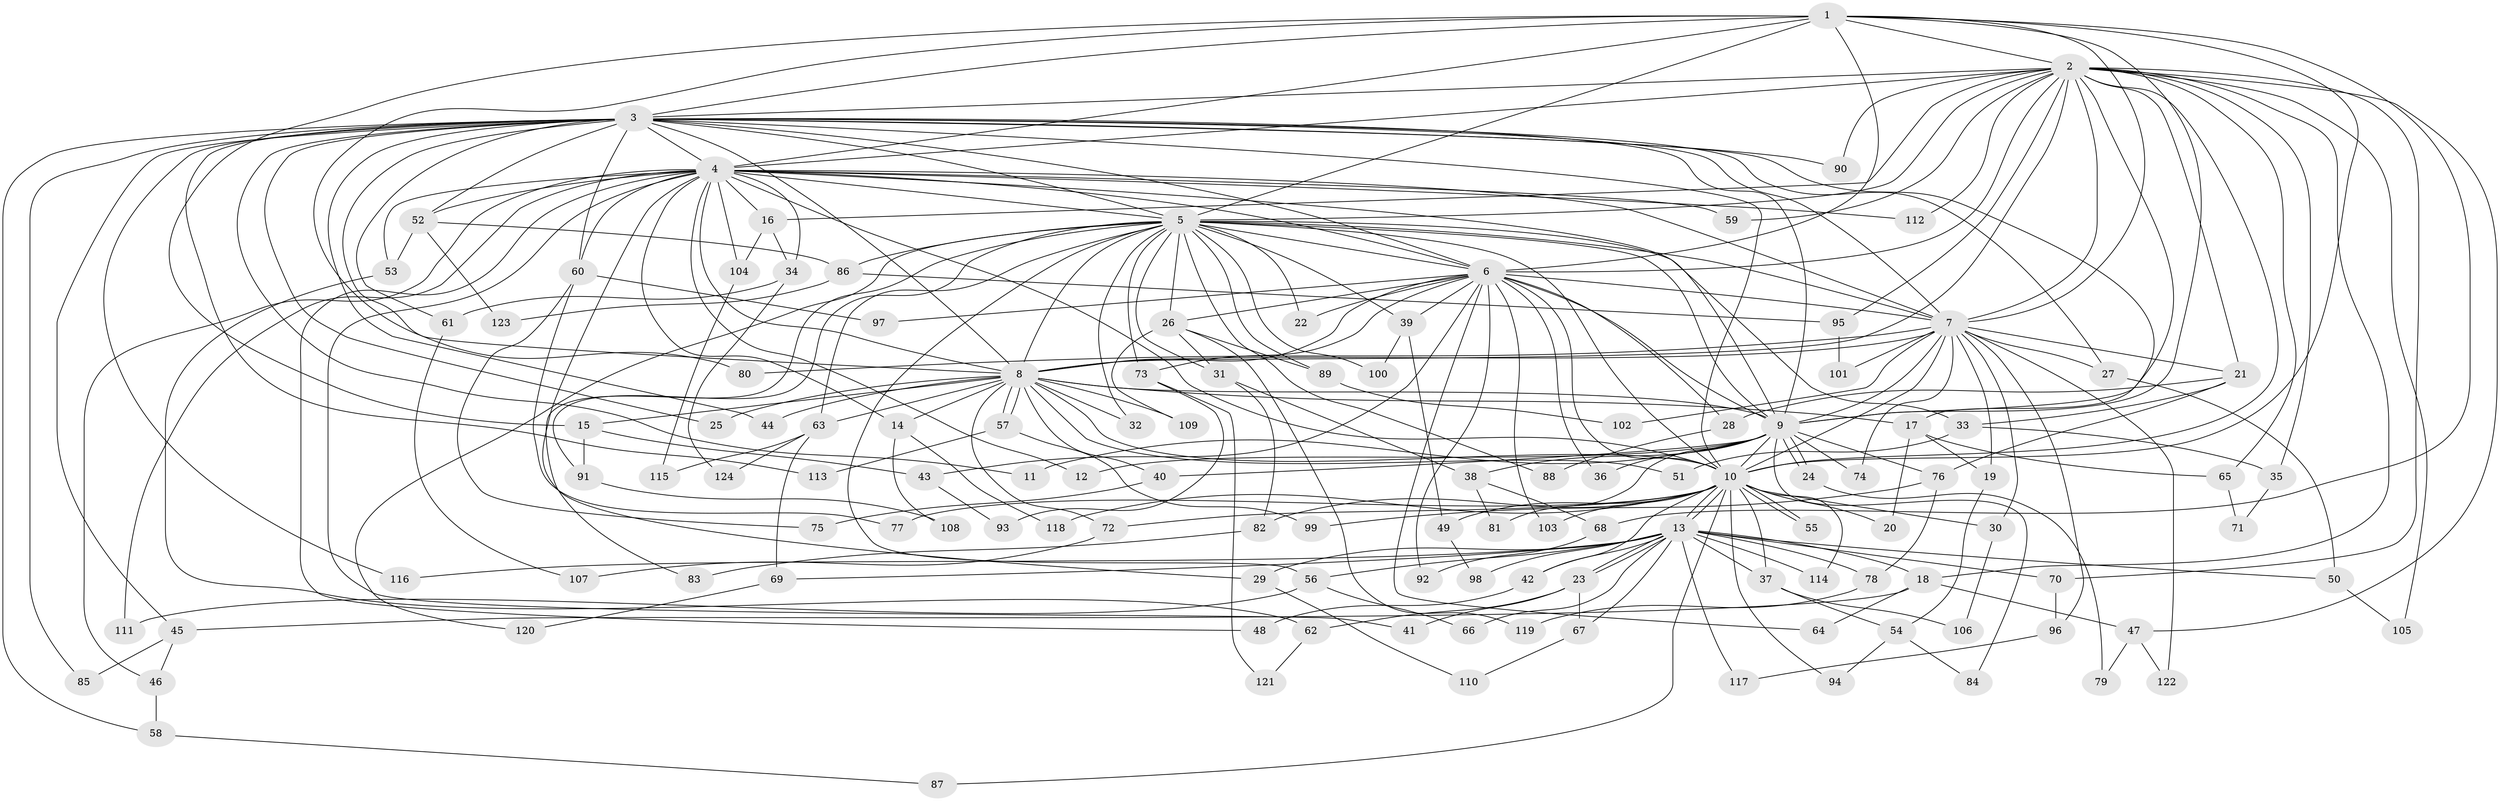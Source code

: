 // Generated by graph-tools (version 1.1) at 2025/10/02/27/25 16:10:59]
// undirected, 124 vertices, 273 edges
graph export_dot {
graph [start="1"]
  node [color=gray90,style=filled];
  1;
  2;
  3;
  4;
  5;
  6;
  7;
  8;
  9;
  10;
  11;
  12;
  13;
  14;
  15;
  16;
  17;
  18;
  19;
  20;
  21;
  22;
  23;
  24;
  25;
  26;
  27;
  28;
  29;
  30;
  31;
  32;
  33;
  34;
  35;
  36;
  37;
  38;
  39;
  40;
  41;
  42;
  43;
  44;
  45;
  46;
  47;
  48;
  49;
  50;
  51;
  52;
  53;
  54;
  55;
  56;
  57;
  58;
  59;
  60;
  61;
  62;
  63;
  64;
  65;
  66;
  67;
  68;
  69;
  70;
  71;
  72;
  73;
  74;
  75;
  76;
  77;
  78;
  79;
  80;
  81;
  82;
  83;
  84;
  85;
  86;
  87;
  88;
  89;
  90;
  91;
  92;
  93;
  94;
  95;
  96;
  97;
  98;
  99;
  100;
  101;
  102;
  103;
  104;
  105;
  106;
  107;
  108;
  109;
  110;
  111;
  112;
  113;
  114;
  115;
  116;
  117;
  118;
  119;
  120;
  121;
  122;
  123;
  124;
  1 -- 2;
  1 -- 3;
  1 -- 4;
  1 -- 5;
  1 -- 6;
  1 -- 7;
  1 -- 8;
  1 -- 9;
  1 -- 10;
  1 -- 15;
  1 -- 68;
  2 -- 3;
  2 -- 4;
  2 -- 5;
  2 -- 6;
  2 -- 7;
  2 -- 8;
  2 -- 9;
  2 -- 10;
  2 -- 16;
  2 -- 18;
  2 -- 21;
  2 -- 35;
  2 -- 47;
  2 -- 59;
  2 -- 65;
  2 -- 70;
  2 -- 90;
  2 -- 95;
  2 -- 105;
  2 -- 112;
  3 -- 4;
  3 -- 5;
  3 -- 6;
  3 -- 7;
  3 -- 8;
  3 -- 9;
  3 -- 10;
  3 -- 11;
  3 -- 17;
  3 -- 25;
  3 -- 27;
  3 -- 44;
  3 -- 45;
  3 -- 52;
  3 -- 58;
  3 -- 60;
  3 -- 61;
  3 -- 80;
  3 -- 85;
  3 -- 90;
  3 -- 113;
  3 -- 116;
  4 -- 5;
  4 -- 6;
  4 -- 7;
  4 -- 8;
  4 -- 9;
  4 -- 10;
  4 -- 12;
  4 -- 14;
  4 -- 16;
  4 -- 29;
  4 -- 34;
  4 -- 41;
  4 -- 46;
  4 -- 48;
  4 -- 52;
  4 -- 53;
  4 -- 59;
  4 -- 60;
  4 -- 104;
  4 -- 111;
  4 -- 112;
  5 -- 6;
  5 -- 7;
  5 -- 8;
  5 -- 9;
  5 -- 10;
  5 -- 22;
  5 -- 26;
  5 -- 31;
  5 -- 32;
  5 -- 33;
  5 -- 39;
  5 -- 56;
  5 -- 63;
  5 -- 73;
  5 -- 83;
  5 -- 86;
  5 -- 88;
  5 -- 89;
  5 -- 91;
  5 -- 100;
  5 -- 120;
  6 -- 7;
  6 -- 8;
  6 -- 9;
  6 -- 10;
  6 -- 22;
  6 -- 26;
  6 -- 28;
  6 -- 36;
  6 -- 39;
  6 -- 43;
  6 -- 64;
  6 -- 73;
  6 -- 92;
  6 -- 97;
  6 -- 103;
  7 -- 8;
  7 -- 9;
  7 -- 10;
  7 -- 19;
  7 -- 21;
  7 -- 27;
  7 -- 30;
  7 -- 74;
  7 -- 80;
  7 -- 96;
  7 -- 101;
  7 -- 102;
  7 -- 122;
  8 -- 9;
  8 -- 10;
  8 -- 14;
  8 -- 15;
  8 -- 17;
  8 -- 25;
  8 -- 32;
  8 -- 40;
  8 -- 44;
  8 -- 51;
  8 -- 57;
  8 -- 57;
  8 -- 63;
  8 -- 72;
  8 -- 109;
  9 -- 10;
  9 -- 11;
  9 -- 12;
  9 -- 24;
  9 -- 24;
  9 -- 36;
  9 -- 38;
  9 -- 40;
  9 -- 74;
  9 -- 76;
  9 -- 81;
  9 -- 84;
  10 -- 13;
  10 -- 13;
  10 -- 20;
  10 -- 30;
  10 -- 37;
  10 -- 42;
  10 -- 49;
  10 -- 55;
  10 -- 55;
  10 -- 72;
  10 -- 77;
  10 -- 82;
  10 -- 87;
  10 -- 94;
  10 -- 103;
  10 -- 114;
  10 -- 118;
  13 -- 18;
  13 -- 23;
  13 -- 23;
  13 -- 29;
  13 -- 37;
  13 -- 42;
  13 -- 50;
  13 -- 56;
  13 -- 66;
  13 -- 67;
  13 -- 69;
  13 -- 70;
  13 -- 78;
  13 -- 98;
  13 -- 114;
  13 -- 116;
  13 -- 117;
  14 -- 108;
  14 -- 118;
  15 -- 43;
  15 -- 91;
  16 -- 34;
  16 -- 104;
  17 -- 19;
  17 -- 20;
  17 -- 65;
  18 -- 45;
  18 -- 47;
  18 -- 64;
  19 -- 54;
  21 -- 28;
  21 -- 33;
  21 -- 76;
  23 -- 41;
  23 -- 62;
  23 -- 67;
  24 -- 79;
  26 -- 31;
  26 -- 89;
  26 -- 109;
  26 -- 119;
  27 -- 50;
  28 -- 88;
  29 -- 110;
  30 -- 106;
  31 -- 38;
  31 -- 82;
  33 -- 35;
  33 -- 51;
  34 -- 61;
  34 -- 124;
  35 -- 71;
  37 -- 54;
  37 -- 106;
  38 -- 68;
  38 -- 81;
  39 -- 49;
  39 -- 100;
  40 -- 75;
  42 -- 48;
  43 -- 93;
  45 -- 46;
  45 -- 85;
  46 -- 58;
  47 -- 79;
  47 -- 122;
  49 -- 98;
  50 -- 105;
  52 -- 53;
  52 -- 86;
  52 -- 123;
  53 -- 62;
  54 -- 84;
  54 -- 94;
  56 -- 66;
  56 -- 111;
  57 -- 99;
  57 -- 113;
  58 -- 87;
  60 -- 75;
  60 -- 77;
  60 -- 97;
  61 -- 107;
  62 -- 121;
  63 -- 69;
  63 -- 115;
  63 -- 124;
  65 -- 71;
  67 -- 110;
  68 -- 92;
  69 -- 120;
  70 -- 96;
  72 -- 107;
  73 -- 93;
  73 -- 121;
  76 -- 78;
  76 -- 99;
  78 -- 119;
  82 -- 83;
  86 -- 95;
  86 -- 123;
  89 -- 102;
  91 -- 108;
  95 -- 101;
  96 -- 117;
  104 -- 115;
}
